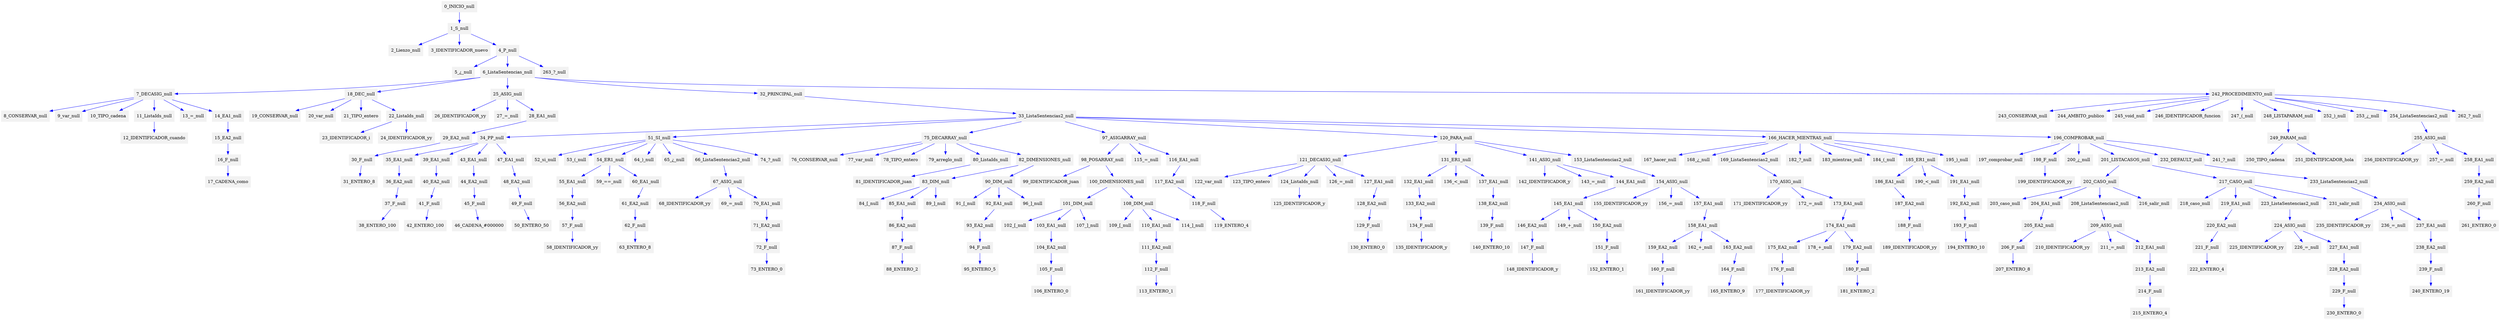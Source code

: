 digraph G {node[shape=box, style=filled, color=Gray95]; edge[color=blue];rankdir=UD 

"0_INICIO_null"->"1_S_null""1_S_null"->"2_Lienzo_null""1_S_null"->"3_IDENTIFICADOR_nuevo""1_S_null"->"4_P_null""4_P_null"->"5_¿_null""4_P_null"->"6_ListaSentencias_null""6_ListaSentencias_null"->"7_DECASIG_null""7_DECASIG_null"->"8_CONSERVAR_null""7_DECASIG_null"->"9_var_null""7_DECASIG_null"->"10_TIPO_cadena""7_DECASIG_null"->"11_ListaIds_null""11_ListaIds_null"->"12_IDENTIFICADOR_cuando""7_DECASIG_null"->"13_=_null""7_DECASIG_null"->"14_EA1_null""14_EA1_null"->"15_EA2_null""15_EA2_null"->"16_F_null""16_F_null"->"17_CADENA_como""6_ListaSentencias_null"->"18_DEC_null""18_DEC_null"->"19_CONSERVAR_null""18_DEC_null"->"20_var_null""18_DEC_null"->"21_TIPO_entero""18_DEC_null"->"22_ListaIds_null""22_ListaIds_null"->"23_IDENTIFICADOR_i""22_ListaIds_null"->"24_IDENTIFICADOR_yy""6_ListaSentencias_null"->"25_ASIG_null""25_ASIG_null"->"26_IDENTIFICADOR_yy""25_ASIG_null"->"27_=_null""25_ASIG_null"->"28_EA1_null""28_EA1_null"->"29_EA2_null""29_EA2_null"->"30_F_null""30_F_null"->"31_ENTERO_8""6_ListaSentencias_null"->"32_PRINCIPAL_null""32_PRINCIPAL_null"->"33_ListaSentencias2_null""33_ListaSentencias2_null"->"34_PP_null""34_PP_null"->"35_EA1_null""35_EA1_null"->"36_EA2_null""36_EA2_null"->"37_F_null""37_F_null"->"38_ENTERO_100""34_PP_null"->"39_EA1_null""39_EA1_null"->"40_EA2_null""40_EA2_null"->"41_F_null""41_F_null"->"42_ENTERO_100""34_PP_null"->"43_EA1_null""43_EA1_null"->"44_EA2_null""44_EA2_null"->"45_F_null""45_F_null"->"46_CADENA_#000000""34_PP_null"->"47_EA1_null""47_EA1_null"->"48_EA2_null""48_EA2_null"->"49_F_null""49_F_null"->"50_ENTERO_50""33_ListaSentencias2_null"->"51_SI_null""51_SI_null"->"52_si_null""51_SI_null"->"53_(_null""51_SI_null"->"54_ER1_null""54_ER1_null"->"55_EA1_null""55_EA1_null"->"56_EA2_null""56_EA2_null"->"57_F_null""57_F_null"->"58_IDENTIFICADOR_yy""54_ER1_null"->"59_==_null""54_ER1_null"->"60_EA1_null""60_EA1_null"->"61_EA2_null""61_EA2_null"->"62_F_null""62_F_null"->"63_ENTERO_8""51_SI_null"->"64_)_null""51_SI_null"->"65_¿_null""51_SI_null"->"66_ListaSentencias2_null""66_ListaSentencias2_null"->"67_ASIG_null""67_ASIG_null"->"68_IDENTIFICADOR_yy""67_ASIG_null"->"69_=_null""67_ASIG_null"->"70_EA1_null""70_EA1_null"->"71_EA2_null""71_EA2_null"->"72_F_null""72_F_null"->"73_ENTERO_0""51_SI_null"->"74_?_null""33_ListaSentencias2_null"->"75_DECARRAY_null""75_DECARRAY_null"->"76_CONSERVAR_null""75_DECARRAY_null"->"77_var_null""75_DECARRAY_null"->"78_TIPO_entero""75_DECARRAY_null"->"79_arreglo_null""75_DECARRAY_null"->"80_ListaIds_null""80_ListaIds_null"->"81_IDENTIFICADOR_juan""75_DECARRAY_null"->"82_DIMENSIONES_null""82_DIMENSIONES_null"->"83_DIM_null""83_DIM_null"->"84_[_null""83_DIM_null"->"85_EA1_null""85_EA1_null"->"86_EA2_null""86_EA2_null"->"87_F_null""87_F_null"->"88_ENTERO_2""83_DIM_null"->"89_]_null""82_DIMENSIONES_null"->"90_DIM_null""90_DIM_null"->"91_[_null""90_DIM_null"->"92_EA1_null""92_EA1_null"->"93_EA2_null""93_EA2_null"->"94_F_null""94_F_null"->"95_ENTERO_5""90_DIM_null"->"96_]_null""33_ListaSentencias2_null"->"97_ASIGARRAY_null""97_ASIGARRAY_null"->"98_POSARRAY_null""98_POSARRAY_null"->"99_IDENTIFICADOR_juan""98_POSARRAY_null"->"100_DIMENSIONES_null""100_DIMENSIONES_null"->"101_DIM_null""101_DIM_null"->"102_[_null""101_DIM_null"->"103_EA1_null""103_EA1_null"->"104_EA2_null""104_EA2_null"->"105_F_null""105_F_null"->"106_ENTERO_0""101_DIM_null"->"107_]_null""100_DIMENSIONES_null"->"108_DIM_null""108_DIM_null"->"109_[_null""108_DIM_null"->"110_EA1_null""110_EA1_null"->"111_EA2_null""111_EA2_null"->"112_F_null""112_F_null"->"113_ENTERO_1""108_DIM_null"->"114_]_null""97_ASIGARRAY_null"->"115_=_null""97_ASIGARRAY_null"->"116_EA1_null""116_EA1_null"->"117_EA2_null""117_EA2_null"->"118_F_null""118_F_null"->"119_ENTERO_4""33_ListaSentencias2_null"->"120_PARA_null""120_PARA_null"->"121_DECASIG_null""121_DECASIG_null"->"122_var_null""121_DECASIG_null"->"123_TIPO_entero""121_DECASIG_null"->"124_ListaIds_null""124_ListaIds_null"->"125_IDENTIFICADOR_y""121_DECASIG_null"->"126_=_null""121_DECASIG_null"->"127_EA1_null""127_EA1_null"->"128_EA2_null""128_EA2_null"->"129_F_null""129_F_null"->"130_ENTERO_0""120_PARA_null"->"131_ER1_null""131_ER1_null"->"132_EA1_null""132_EA1_null"->"133_EA2_null""133_EA2_null"->"134_F_null""134_F_null"->"135_IDENTIFICADOR_y""131_ER1_null"->"136_<_null""131_ER1_null"->"137_EA1_null""137_EA1_null"->"138_EA2_null""138_EA2_null"->"139_F_null""139_F_null"->"140_ENTERO_10""120_PARA_null"->"141_ASIG_null""141_ASIG_null"->"142_IDENTIFICADOR_y""141_ASIG_null"->"143_=_null""141_ASIG_null"->"144_EA1_null""144_EA1_null"->"145_EA1_null""145_EA1_null"->"146_EA2_null""146_EA2_null"->"147_F_null""147_F_null"->"148_IDENTIFICADOR_y""145_EA1_null"->"149_+_null""145_EA1_null"->"150_EA2_null""150_EA2_null"->"151_F_null""151_F_null"->"152_ENTERO_1""120_PARA_null"->"153_ListaSentencias2_null""153_ListaSentencias2_null"->"154_ASIG_null""154_ASIG_null"->"155_IDENTIFICADOR_yy""154_ASIG_null"->"156_=_null""154_ASIG_null"->"157_EA1_null""157_EA1_null"->"158_EA1_null""158_EA1_null"->"159_EA2_null""159_EA2_null"->"160_F_null""160_F_null"->"161_IDENTIFICADOR_yy""158_EA1_null"->"162_+_null""158_EA1_null"->"163_EA2_null""163_EA2_null"->"164_F_null""164_F_null"->"165_ENTERO_9""33_ListaSentencias2_null"->"166_HACER_MIENTRAS_null""166_HACER_MIENTRAS_null"->"167_hacer_null""166_HACER_MIENTRAS_null"->"168_¿_null""166_HACER_MIENTRAS_null"->"169_ListaSentencias2_null""169_ListaSentencias2_null"->"170_ASIG_null""170_ASIG_null"->"171_IDENTIFICADOR_yy""170_ASIG_null"->"172_=_null""170_ASIG_null"->"173_EA1_null""173_EA1_null"->"174_EA1_null""174_EA1_null"->"175_EA2_null""175_EA2_null"->"176_F_null""176_F_null"->"177_IDENTIFICADOR_yy""174_EA1_null"->"178_+_null""174_EA1_null"->"179_EA2_null""179_EA2_null"->"180_F_null""180_F_null"->"181_ENTERO_2""166_HACER_MIENTRAS_null"->"182_?_null""166_HACER_MIENTRAS_null"->"183_mientras_null""166_HACER_MIENTRAS_null"->"184_(_null""166_HACER_MIENTRAS_null"->"185_ER1_null""185_ER1_null"->"186_EA1_null""186_EA1_null"->"187_EA2_null""187_EA2_null"->"188_F_null""188_F_null"->"189_IDENTIFICADOR_yy""185_ER1_null"->"190_<_null""185_ER1_null"->"191_EA1_null""191_EA1_null"->"192_EA2_null""192_EA2_null"->"193_F_null""193_F_null"->"194_ENTERO_10""166_HACER_MIENTRAS_null"->"195_)_null""33_ListaSentencias2_null"->"196_COMPROBAR_null""196_COMPROBAR_null"->"197_comprobar_null""196_COMPROBAR_null"->"198_F_null""198_F_null"->"199_IDENTIFICADOR_yy""196_COMPROBAR_null"->"200_¿_null""196_COMPROBAR_null"->"201_LISTACASOS_null""201_LISTACASOS_null"->"202_CASO_null""202_CASO_null"->"203_caso_null""202_CASO_null"->"204_EA1_null""204_EA1_null"->"205_EA2_null""205_EA2_null"->"206_F_null""206_F_null"->"207_ENTERO_8""202_CASO_null"->"208_ListaSentencias2_null""208_ListaSentencias2_null"->"209_ASIG_null""209_ASIG_null"->"210_IDENTIFICADOR_yy""209_ASIG_null"->"211_=_null""209_ASIG_null"->"212_EA1_null""212_EA1_null"->"213_EA2_null""213_EA2_null"->"214_F_null""214_F_null"->"215_ENTERO_4""202_CASO_null"->"216_salir_null""201_LISTACASOS_null"->"217_CASO_null""217_CASO_null"->"218_caso_null""217_CASO_null"->"219_EA1_null""219_EA1_null"->"220_EA2_null""220_EA2_null"->"221_F_null""221_F_null"->"222_ENTERO_4""217_CASO_null"->"223_ListaSentencias2_null""223_ListaSentencias2_null"->"224_ASIG_null""224_ASIG_null"->"225_IDENTIFICADOR_yy""224_ASIG_null"->"226_=_null""224_ASIG_null"->"227_EA1_null""227_EA1_null"->"228_EA2_null""228_EA2_null"->"229_F_null""229_F_null"->"230_ENTERO_0""217_CASO_null"->"231_salir_null""196_COMPROBAR_null"->"232_DEFAULT_null""232_DEFAULT_null"->"233_ListaSentencias2_null""233_ListaSentencias2_null"->"234_ASIG_null""234_ASIG_null"->"235_IDENTIFICADOR_yy""234_ASIG_null"->"236_=_null""234_ASIG_null"->"237_EA1_null""237_EA1_null"->"238_EA2_null""238_EA2_null"->"239_F_null""239_F_null"->"240_ENTERO_19""196_COMPROBAR_null"->"241_?_null""6_ListaSentencias_null"->"242_PROCEDIMIENTO_null""242_PROCEDIMIENTO_null"->"243_CONSERVAR_null""242_PROCEDIMIENTO_null"->"244_AMBITO_publico""242_PROCEDIMIENTO_null"->"245_void_null""242_PROCEDIMIENTO_null"->"246_IDENTIFICADOR_funcion""242_PROCEDIMIENTO_null"->"247_(_null""242_PROCEDIMIENTO_null"->"248_LISTAPARAM_null""248_LISTAPARAM_null"->"249_PARAM_null""249_PARAM_null"->"250_TIPO_cadena""249_PARAM_null"->"251_IDENTIFICADOR_hola""242_PROCEDIMIENTO_null"->"252_)_null""242_PROCEDIMIENTO_null"->"253_¿_null""242_PROCEDIMIENTO_null"->"254_ListaSentencias2_null""254_ListaSentencias2_null"->"255_ASIG_null""255_ASIG_null"->"256_IDENTIFICADOR_yy""255_ASIG_null"->"257_=_null""255_ASIG_null"->"258_EA1_null""258_EA1_null"->"259_EA2_null""259_EA2_null"->"260_F_null""260_F_null"->"261_ENTERO_0""242_PROCEDIMIENTO_null"->"262_?_null""4_P_null"->"263_?_null"

}
